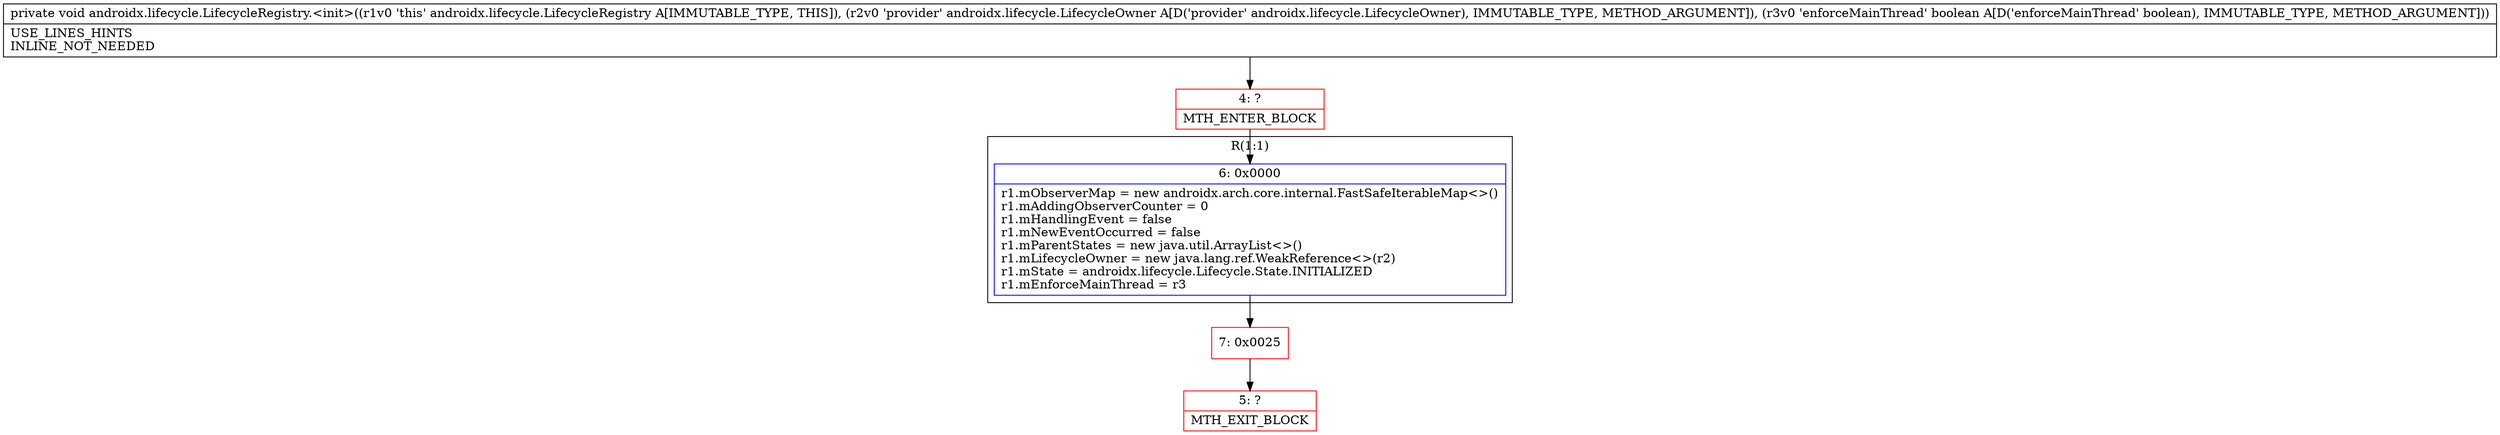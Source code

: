 digraph "CFG forandroidx.lifecycle.LifecycleRegistry.\<init\>(Landroidx\/lifecycle\/LifecycleOwner;Z)V" {
subgraph cluster_Region_1931464660 {
label = "R(1:1)";
node [shape=record,color=blue];
Node_6 [shape=record,label="{6\:\ 0x0000|r1.mObserverMap = new androidx.arch.core.internal.FastSafeIterableMap\<\>()\lr1.mAddingObserverCounter = 0\lr1.mHandlingEvent = false\lr1.mNewEventOccurred = false\lr1.mParentStates = new java.util.ArrayList\<\>()\lr1.mLifecycleOwner = new java.lang.ref.WeakReference\<\>(r2)\lr1.mState = androidx.lifecycle.Lifecycle.State.INITIALIZED\lr1.mEnforceMainThread = r3\l}"];
}
Node_4 [shape=record,color=red,label="{4\:\ ?|MTH_ENTER_BLOCK\l}"];
Node_7 [shape=record,color=red,label="{7\:\ 0x0025}"];
Node_5 [shape=record,color=red,label="{5\:\ ?|MTH_EXIT_BLOCK\l}"];
MethodNode[shape=record,label="{private void androidx.lifecycle.LifecycleRegistry.\<init\>((r1v0 'this' androidx.lifecycle.LifecycleRegistry A[IMMUTABLE_TYPE, THIS]), (r2v0 'provider' androidx.lifecycle.LifecycleOwner A[D('provider' androidx.lifecycle.LifecycleOwner), IMMUTABLE_TYPE, METHOD_ARGUMENT]), (r3v0 'enforceMainThread' boolean A[D('enforceMainThread' boolean), IMMUTABLE_TYPE, METHOD_ARGUMENT]))  | USE_LINES_HINTS\lINLINE_NOT_NEEDED\l}"];
MethodNode -> Node_4;Node_6 -> Node_7;
Node_4 -> Node_6;
Node_7 -> Node_5;
}

